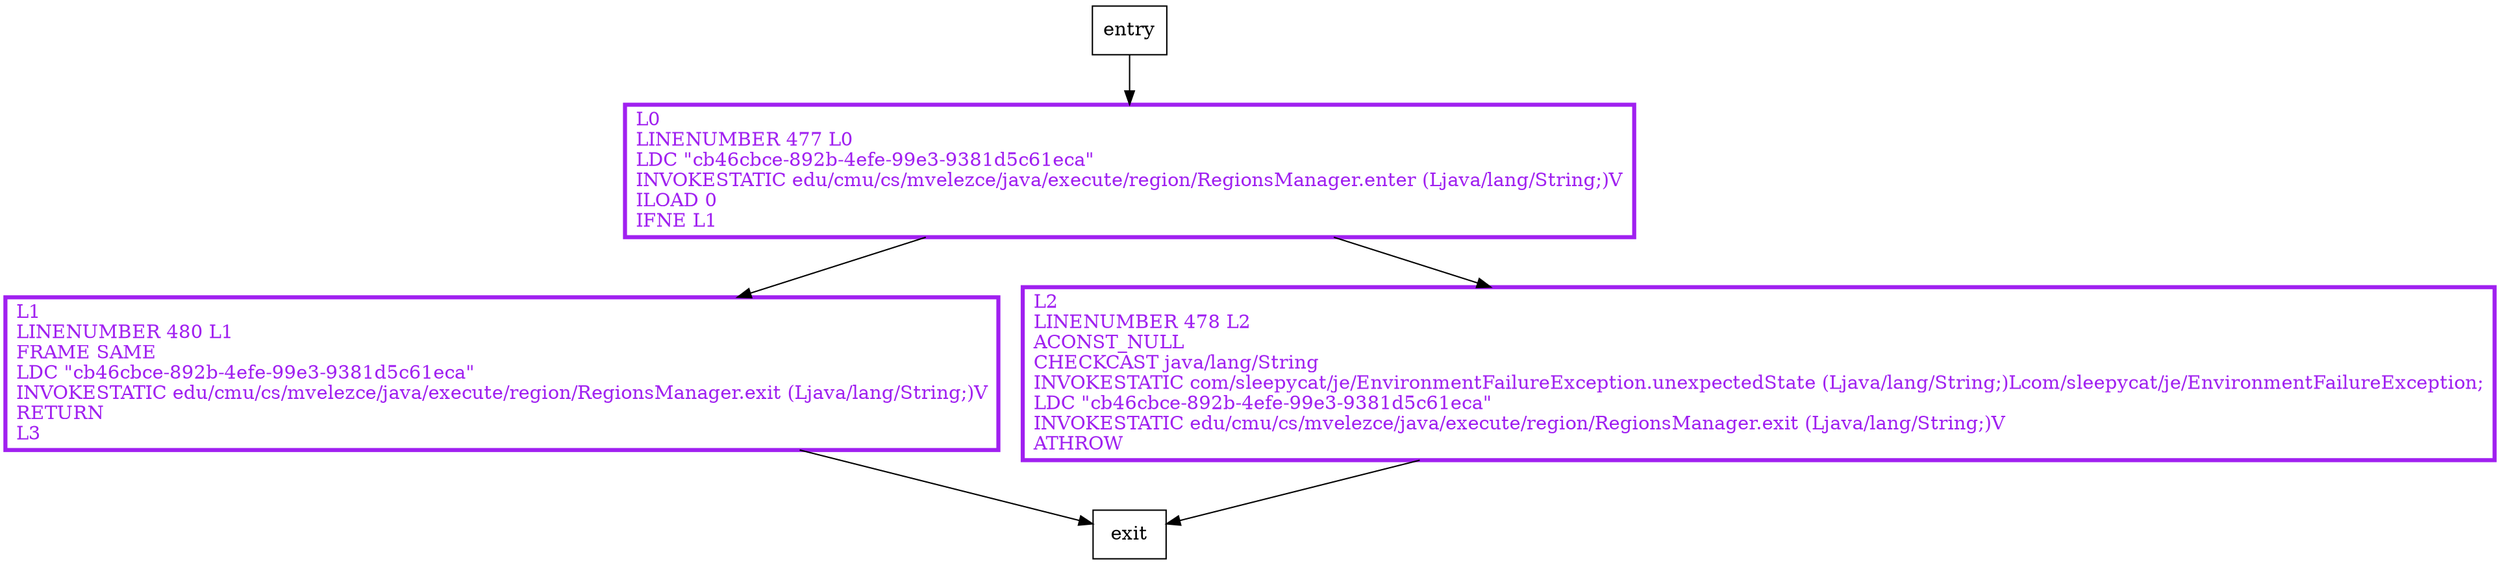 digraph assertState {
node [shape=record];
328891022 [label="L0\lLINENUMBER 477 L0\lLDC \"cb46cbce-892b-4efe-99e3-9381d5c61eca\"\lINVOKESTATIC edu/cmu/cs/mvelezce/java/execute/region/RegionsManager.enter (Ljava/lang/String;)V\lILOAD 0\lIFNE L1\l"];
746164520 [label="L1\lLINENUMBER 480 L1\lFRAME SAME\lLDC \"cb46cbce-892b-4efe-99e3-9381d5c61eca\"\lINVOKESTATIC edu/cmu/cs/mvelezce/java/execute/region/RegionsManager.exit (Ljava/lang/String;)V\lRETURN\lL3\l"];
1107273926 [label="L2\lLINENUMBER 478 L2\lACONST_NULL\lCHECKCAST java/lang/String\lINVOKESTATIC com/sleepycat/je/EnvironmentFailureException.unexpectedState (Ljava/lang/String;)Lcom/sleepycat/je/EnvironmentFailureException;\lLDC \"cb46cbce-892b-4efe-99e3-9381d5c61eca\"\lINVOKESTATIC edu/cmu/cs/mvelezce/java/execute/region/RegionsManager.exit (Ljava/lang/String;)V\lATHROW\l"];
entry;
exit;
entry -> 328891022
328891022 -> 746164520
328891022 -> 1107273926
746164520 -> exit
1107273926 -> exit
328891022[fontcolor="purple", penwidth=3, color="purple"];
746164520[fontcolor="purple", penwidth=3, color="purple"];
1107273926[fontcolor="purple", penwidth=3, color="purple"];
}
